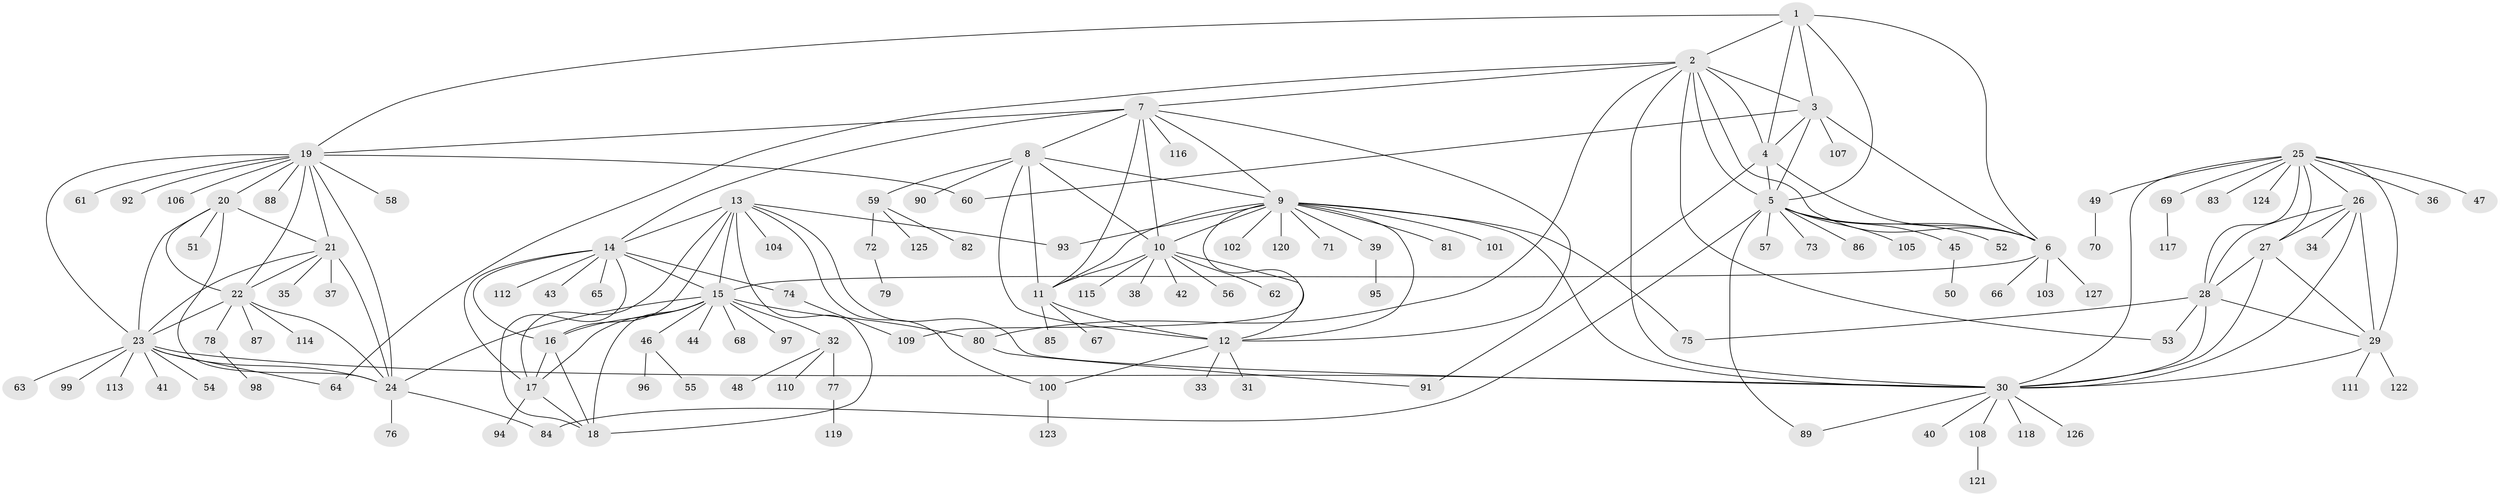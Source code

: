 // Generated by graph-tools (version 1.1) at 2025/15/03/09/25 04:15:51]
// undirected, 127 vertices, 193 edges
graph export_dot {
graph [start="1"]
  node [color=gray90,style=filled];
  1;
  2;
  3;
  4;
  5;
  6;
  7;
  8;
  9;
  10;
  11;
  12;
  13;
  14;
  15;
  16;
  17;
  18;
  19;
  20;
  21;
  22;
  23;
  24;
  25;
  26;
  27;
  28;
  29;
  30;
  31;
  32;
  33;
  34;
  35;
  36;
  37;
  38;
  39;
  40;
  41;
  42;
  43;
  44;
  45;
  46;
  47;
  48;
  49;
  50;
  51;
  52;
  53;
  54;
  55;
  56;
  57;
  58;
  59;
  60;
  61;
  62;
  63;
  64;
  65;
  66;
  67;
  68;
  69;
  70;
  71;
  72;
  73;
  74;
  75;
  76;
  77;
  78;
  79;
  80;
  81;
  82;
  83;
  84;
  85;
  86;
  87;
  88;
  89;
  90;
  91;
  92;
  93;
  94;
  95;
  96;
  97;
  98;
  99;
  100;
  101;
  102;
  103;
  104;
  105;
  106;
  107;
  108;
  109;
  110;
  111;
  112;
  113;
  114;
  115;
  116;
  117;
  118;
  119;
  120;
  121;
  122;
  123;
  124;
  125;
  126;
  127;
  1 -- 2;
  1 -- 3;
  1 -- 4;
  1 -- 5;
  1 -- 6;
  1 -- 19;
  2 -- 3;
  2 -- 4;
  2 -- 5;
  2 -- 6;
  2 -- 7;
  2 -- 30;
  2 -- 53;
  2 -- 64;
  2 -- 80;
  3 -- 4;
  3 -- 5;
  3 -- 6;
  3 -- 60;
  3 -- 107;
  4 -- 5;
  4 -- 6;
  4 -- 91;
  5 -- 6;
  5 -- 45;
  5 -- 52;
  5 -- 57;
  5 -- 73;
  5 -- 84;
  5 -- 86;
  5 -- 89;
  5 -- 105;
  6 -- 15;
  6 -- 66;
  6 -- 103;
  6 -- 127;
  7 -- 8;
  7 -- 9;
  7 -- 10;
  7 -- 11;
  7 -- 12;
  7 -- 14;
  7 -- 19;
  7 -- 116;
  8 -- 9;
  8 -- 10;
  8 -- 11;
  8 -- 12;
  8 -- 59;
  8 -- 90;
  9 -- 10;
  9 -- 11;
  9 -- 12;
  9 -- 30;
  9 -- 39;
  9 -- 71;
  9 -- 75;
  9 -- 81;
  9 -- 93;
  9 -- 101;
  9 -- 102;
  9 -- 109;
  9 -- 120;
  10 -- 11;
  10 -- 12;
  10 -- 38;
  10 -- 42;
  10 -- 56;
  10 -- 62;
  10 -- 115;
  11 -- 12;
  11 -- 67;
  11 -- 85;
  12 -- 31;
  12 -- 33;
  12 -- 100;
  13 -- 14;
  13 -- 15;
  13 -- 16;
  13 -- 17;
  13 -- 18;
  13 -- 30;
  13 -- 93;
  13 -- 100;
  13 -- 104;
  14 -- 15;
  14 -- 16;
  14 -- 17;
  14 -- 18;
  14 -- 43;
  14 -- 65;
  14 -- 74;
  14 -- 112;
  15 -- 16;
  15 -- 17;
  15 -- 18;
  15 -- 24;
  15 -- 32;
  15 -- 44;
  15 -- 46;
  15 -- 68;
  15 -- 80;
  15 -- 97;
  16 -- 17;
  16 -- 18;
  17 -- 18;
  17 -- 94;
  19 -- 20;
  19 -- 21;
  19 -- 22;
  19 -- 23;
  19 -- 24;
  19 -- 58;
  19 -- 60;
  19 -- 61;
  19 -- 88;
  19 -- 92;
  19 -- 106;
  20 -- 21;
  20 -- 22;
  20 -- 23;
  20 -- 24;
  20 -- 51;
  21 -- 22;
  21 -- 23;
  21 -- 24;
  21 -- 35;
  21 -- 37;
  22 -- 23;
  22 -- 24;
  22 -- 78;
  22 -- 87;
  22 -- 114;
  23 -- 24;
  23 -- 30;
  23 -- 41;
  23 -- 54;
  23 -- 63;
  23 -- 64;
  23 -- 99;
  23 -- 113;
  24 -- 76;
  24 -- 84;
  25 -- 26;
  25 -- 27;
  25 -- 28;
  25 -- 29;
  25 -- 30;
  25 -- 36;
  25 -- 47;
  25 -- 49;
  25 -- 69;
  25 -- 83;
  25 -- 124;
  26 -- 27;
  26 -- 28;
  26 -- 29;
  26 -- 30;
  26 -- 34;
  27 -- 28;
  27 -- 29;
  27 -- 30;
  28 -- 29;
  28 -- 30;
  28 -- 53;
  28 -- 75;
  29 -- 30;
  29 -- 111;
  29 -- 122;
  30 -- 40;
  30 -- 89;
  30 -- 108;
  30 -- 118;
  30 -- 126;
  32 -- 48;
  32 -- 77;
  32 -- 110;
  39 -- 95;
  45 -- 50;
  46 -- 55;
  46 -- 96;
  49 -- 70;
  59 -- 72;
  59 -- 82;
  59 -- 125;
  69 -- 117;
  72 -- 79;
  74 -- 109;
  77 -- 119;
  78 -- 98;
  80 -- 91;
  100 -- 123;
  108 -- 121;
}
